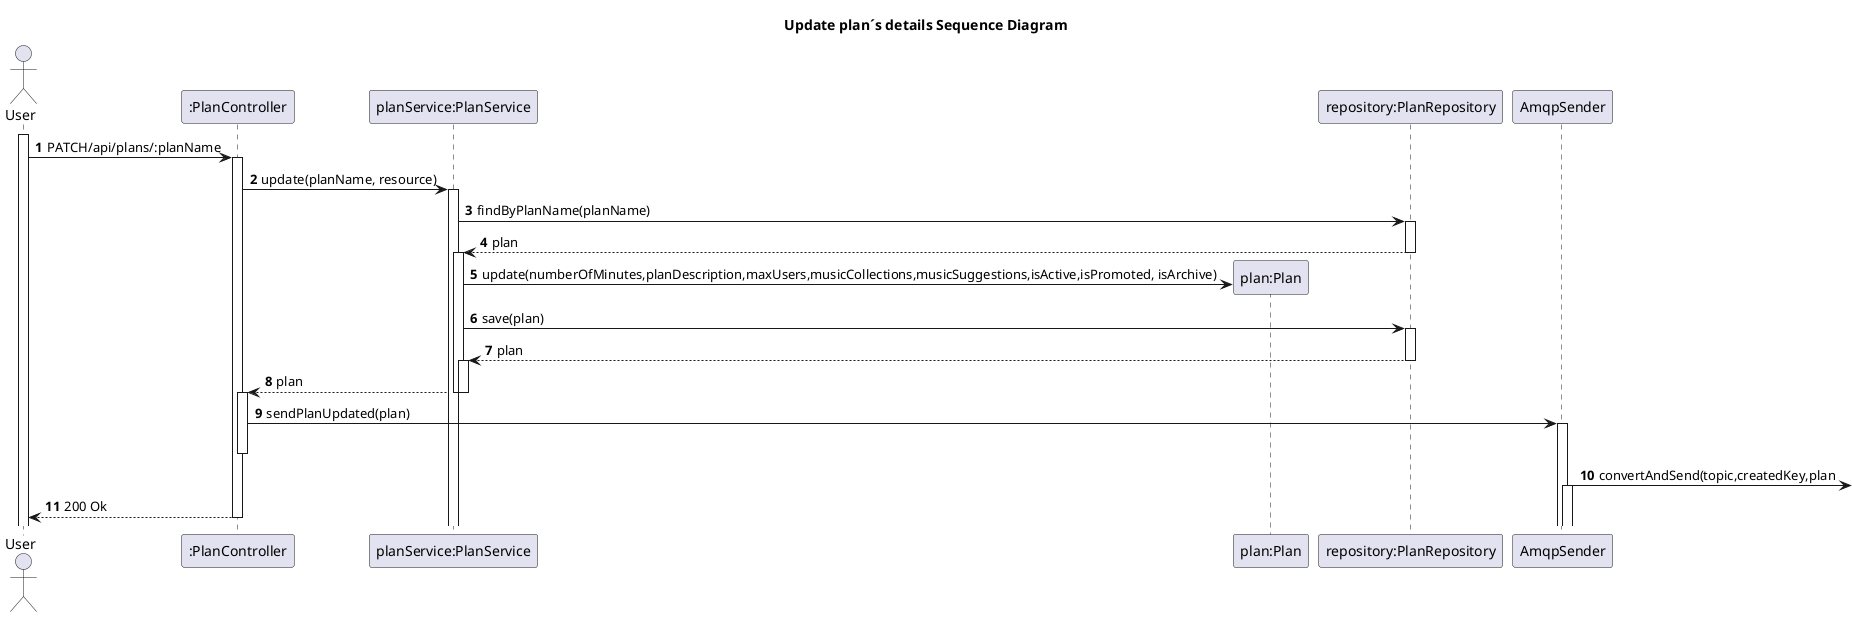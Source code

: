 @startuml
'https://plantuml.com/sequence-diagram

title Update plan´s details Sequence Diagram

autoactivate on
autonumber

actor "User" as User
participant ":PlanController" as Ctrl
participant "planService:PlanService" as Svc
participant "plan:Plan" as plan
participant "repository:PlanRepository" as planRepo
participant "AmqpSender" as Sender

activate User

User -> Ctrl: PATCH/api/plans/:planName
Ctrl -> Svc: update(planName, resource)
Svc -> planRepo:findByPlanName(planName)
    planRepo --> Svc: plan
    activate Svc
    Svc -> plan**: update(numberOfMinutes,planDescription,maxUsers,musicCollections,musicSuggestions,isActive,isPromoted, isArchive)
    Svc -> planRepo: save(plan)
    planRepo --> Svc: plan
    activate Svc
    Svc --> Ctrl : plan
    deactivate Svc
    activate Ctrl
    Ctrl -> Sender: sendPlanUpdated(plan)
    deactivate Ctrl
    Sender -> : convertAndSend(topic,createdKey,plan
    Ctrl --> User: 200 Ok
@enduml
